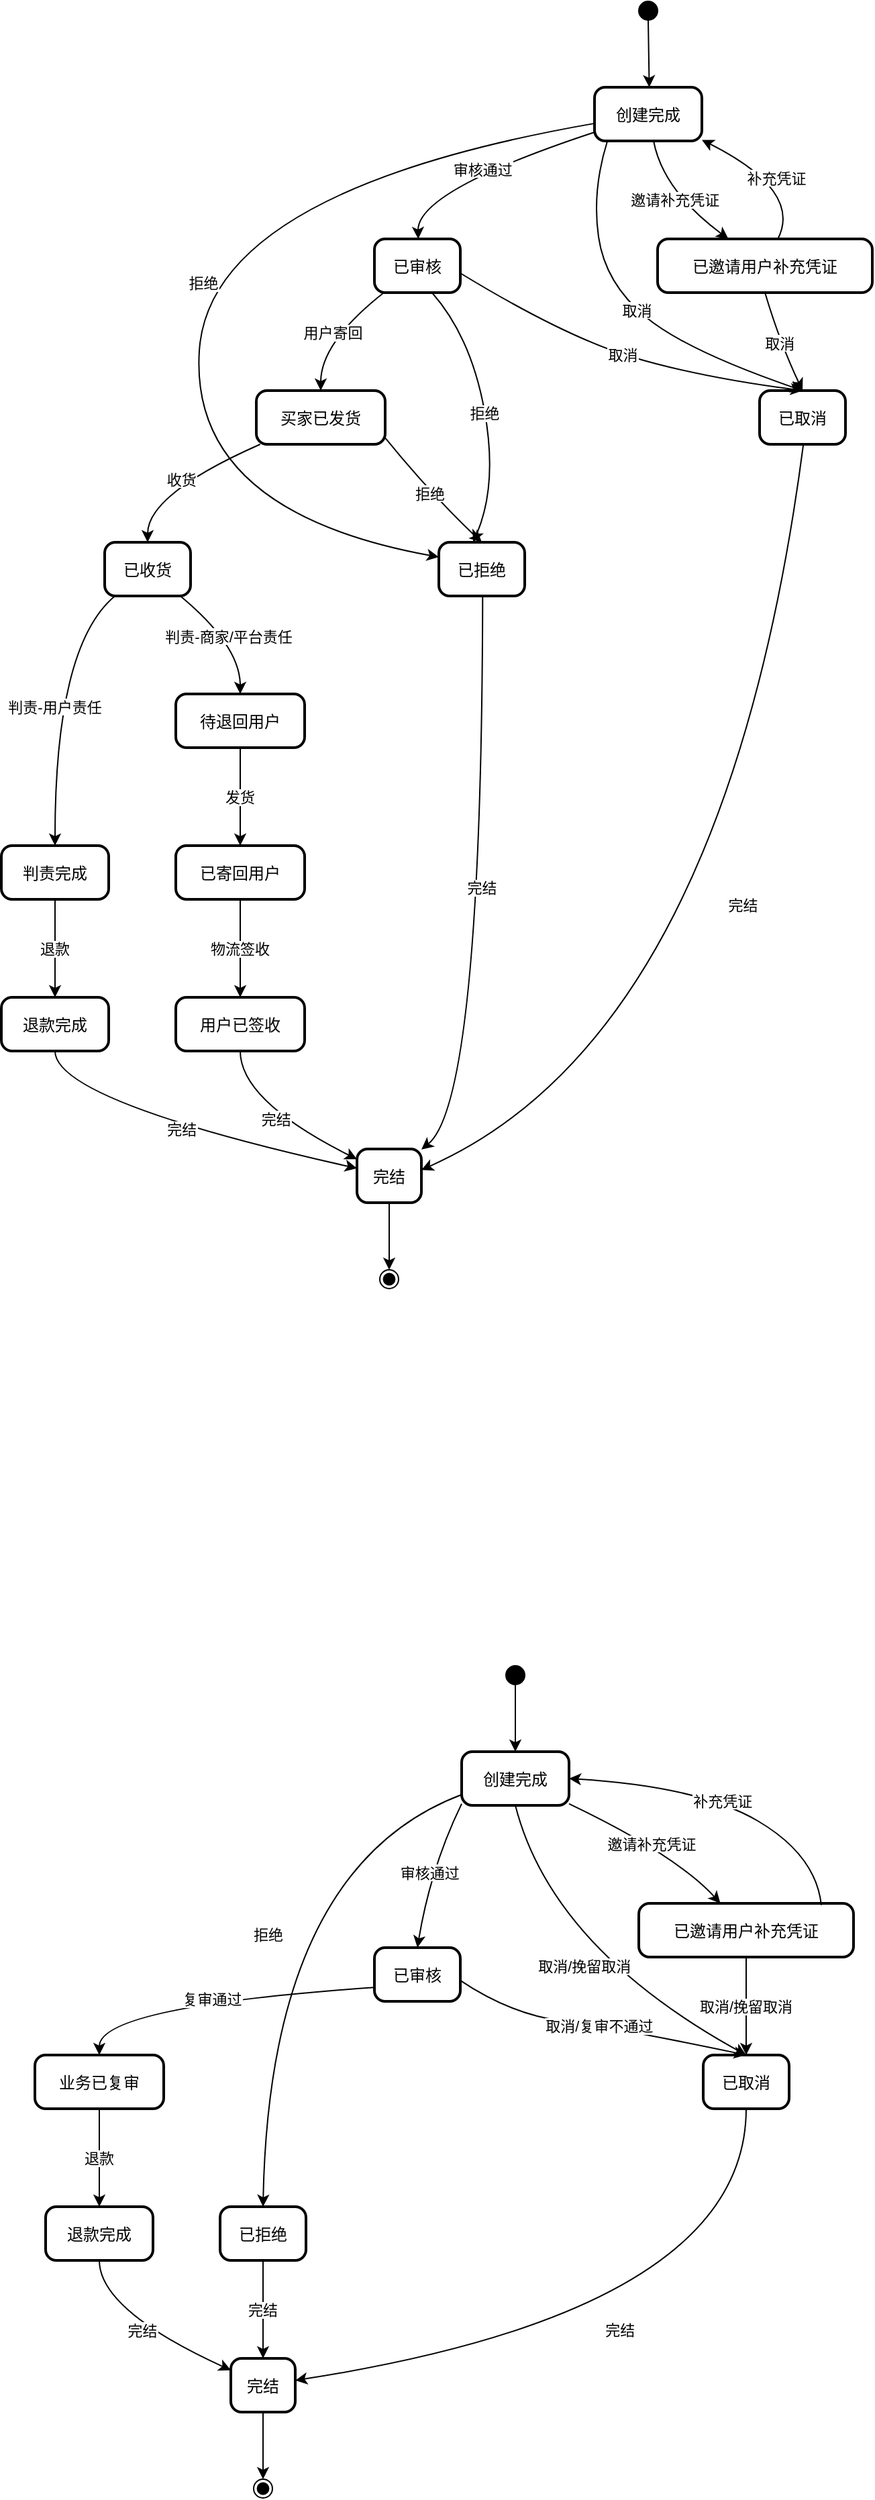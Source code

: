 <mxfile version="28.0.7">
  <diagram name="第 1 页" id="4yQItZhKM1FSXz17wNu8">
    <mxGraphModel dx="2593" dy="1258" grid="1" gridSize="10" guides="1" tooltips="1" connect="1" arrows="1" fold="1" page="1" pageScale="1" pageWidth="827" pageHeight="1169" math="0" shadow="0">
      <root>
        <mxCell id="0" />
        <mxCell id="1" parent="0" />
        <mxCell id="TzoFvlbPLDbw41ZiefUc-1" value="" style="ellipse;fillColor=strokeColor;" parent="1" vertex="1">
          <mxGeometry x="495" y="20" width="14" height="14" as="geometry" />
        </mxCell>
        <mxCell id="TzoFvlbPLDbw41ZiefUc-2" value="创建完成" style="rounded=1;arcSize=20;strokeWidth=2" parent="1" vertex="1">
          <mxGeometry x="462" y="84" width="80" height="40" as="geometry" />
        </mxCell>
        <mxCell id="TzoFvlbPLDbw41ZiefUc-3" value="已邀请用户补充凭证" style="rounded=1;arcSize=20;strokeWidth=2" parent="1" vertex="1">
          <mxGeometry x="509" y="197" width="160" height="40" as="geometry" />
        </mxCell>
        <mxCell id="TzoFvlbPLDbw41ZiefUc-4" value="已取消" style="rounded=1;arcSize=20;strokeWidth=2" parent="1" vertex="1">
          <mxGeometry x="585" y="310" width="64" height="40" as="geometry" />
        </mxCell>
        <mxCell id="TzoFvlbPLDbw41ZiefUc-5" value="已拒绝" style="rounded=1;arcSize=20;strokeWidth=2" parent="1" vertex="1">
          <mxGeometry x="346" y="423" width="64" height="40" as="geometry" />
        </mxCell>
        <mxCell id="TzoFvlbPLDbw41ZiefUc-6" value="已审核" style="rounded=1;arcSize=20;strokeWidth=2" parent="1" vertex="1">
          <mxGeometry x="298" y="197" width="64" height="40" as="geometry" />
        </mxCell>
        <mxCell id="TzoFvlbPLDbw41ZiefUc-7" value="买家已发货" style="rounded=1;arcSize=20;strokeWidth=2" parent="1" vertex="1">
          <mxGeometry x="210" y="310" width="96" height="40" as="geometry" />
        </mxCell>
        <mxCell id="TzoFvlbPLDbw41ZiefUc-8" value="已收货" style="rounded=1;arcSize=20;strokeWidth=2" parent="1" vertex="1">
          <mxGeometry x="97" y="423" width="64" height="40" as="geometry" />
        </mxCell>
        <mxCell id="TzoFvlbPLDbw41ZiefUc-9" value="判责完成" style="rounded=1;arcSize=20;strokeWidth=2" parent="1" vertex="1">
          <mxGeometry x="20" y="649" width="80" height="40" as="geometry" />
        </mxCell>
        <mxCell id="TzoFvlbPLDbw41ZiefUc-10" value="待退回用户" style="rounded=1;arcSize=20;strokeWidth=2" parent="1" vertex="1">
          <mxGeometry x="150" y="536" width="96" height="40" as="geometry" />
        </mxCell>
        <mxCell id="TzoFvlbPLDbw41ZiefUc-11" value="退款完成" style="rounded=1;arcSize=20;strokeWidth=2" parent="1" vertex="1">
          <mxGeometry x="20" y="762" width="80" height="40" as="geometry" />
        </mxCell>
        <mxCell id="TzoFvlbPLDbw41ZiefUc-12" value="完结" style="rounded=1;arcSize=20;strokeWidth=2" parent="1" vertex="1">
          <mxGeometry x="285" y="875" width="48" height="40" as="geometry" />
        </mxCell>
        <mxCell id="TzoFvlbPLDbw41ZiefUc-13" value="已寄回用户" style="rounded=1;arcSize=20;strokeWidth=2" parent="1" vertex="1">
          <mxGeometry x="150" y="649" width="96" height="40" as="geometry" />
        </mxCell>
        <mxCell id="TzoFvlbPLDbw41ZiefUc-14" value="用户已签收" style="rounded=1;arcSize=20;strokeWidth=2" parent="1" vertex="1">
          <mxGeometry x="150" y="762" width="96" height="40" as="geometry" />
        </mxCell>
        <mxCell id="TzoFvlbPLDbw41ZiefUc-15" value="" style="ellipse;shape=endState;fillColor=strokeColor;" parent="1" vertex="1">
          <mxGeometry x="302" y="965" width="14" height="14" as="geometry" />
        </mxCell>
        <mxCell id="TzoFvlbPLDbw41ZiefUc-16" value="" style="curved=1;startArrow=none;;exitX=0.53;exitY=1;entryX=0.51;entryY=0;rounded=0;" parent="1" source="TzoFvlbPLDbw41ZiefUc-1" target="TzoFvlbPLDbw41ZiefUc-2" edge="1">
          <mxGeometry relative="1" as="geometry">
            <Array as="points" />
          </mxGeometry>
        </mxCell>
        <mxCell id="TzoFvlbPLDbw41ZiefUc-17" value="邀请补充凭证" style="curved=1;startArrow=none;;exitX=0.55;exitY=1;entryX=0.33;entryY=0;rounded=0;" parent="1" source="TzoFvlbPLDbw41ZiefUc-2" target="TzoFvlbPLDbw41ZiefUc-3" edge="1">
          <mxGeometry relative="1" as="geometry">
            <Array as="points">
              <mxPoint x="513" y="161" />
            </Array>
          </mxGeometry>
        </mxCell>
        <mxCell id="TzoFvlbPLDbw41ZiefUc-18" value="取消" style="curved=1;startArrow=none;;exitX=0.12;exitY=1;entryX=0.5;entryY=0;rounded=0;entryDx=0;entryDy=0;" parent="1" source="TzoFvlbPLDbw41ZiefUc-2" target="TzoFvlbPLDbw41ZiefUc-4" edge="1">
          <mxGeometry relative="1" as="geometry">
            <Array as="points">
              <mxPoint x="460" y="161" />
              <mxPoint x="470" y="230" />
              <mxPoint x="530" y="280" />
            </Array>
          </mxGeometry>
        </mxCell>
        <mxCell id="TzoFvlbPLDbw41ZiefUc-19" value="拒绝" style="curved=1;startArrow=none;;exitX=0.01;exitY=0.67;entryX=0.01;entryY=0.28;rounded=0;" parent="1" source="TzoFvlbPLDbw41ZiefUc-2" target="TzoFvlbPLDbw41ZiefUc-5" edge="1">
          <mxGeometry relative="1" as="geometry">
            <Array as="points">
              <mxPoint x="175" y="161" />
              <mxPoint x="160" y="400" />
            </Array>
          </mxGeometry>
        </mxCell>
        <mxCell id="TzoFvlbPLDbw41ZiefUc-20" value="审核通过" style="curved=1;startArrow=none;;exitX=0.01;exitY=0.83;entryX=0.51;entryY=0;rounded=0;" parent="1" source="TzoFvlbPLDbw41ZiefUc-2" target="TzoFvlbPLDbw41ZiefUc-6" edge="1">
          <mxGeometry relative="1" as="geometry">
            <Array as="points">
              <mxPoint x="330" y="161" />
            </Array>
          </mxGeometry>
        </mxCell>
        <mxCell id="TzoFvlbPLDbw41ZiefUc-21" value="补充凭证" style="curved=1;startArrow=none;;exitX=0.56;exitY=0;entryX=1.01;entryY=0.99;rounded=0;" parent="1" source="TzoFvlbPLDbw41ZiefUc-3" target="TzoFvlbPLDbw41ZiefUc-2" edge="1">
          <mxGeometry relative="1" as="geometry">
            <Array as="points">
              <mxPoint x="617" y="161" />
            </Array>
          </mxGeometry>
        </mxCell>
        <mxCell id="TzoFvlbPLDbw41ZiefUc-22" value="取消" style="curved=1;startArrow=none;;exitX=0.5;exitY=1;entryX=0.5;entryY=0;rounded=0;entryDx=0;entryDy=0;" parent="1" source="TzoFvlbPLDbw41ZiefUc-3" target="TzoFvlbPLDbw41ZiefUc-4" edge="1">
          <mxGeometry relative="1" as="geometry">
            <Array as="points">
              <mxPoint x="600" y="274" />
            </Array>
          </mxGeometry>
        </mxCell>
        <mxCell id="TzoFvlbPLDbw41ZiefUc-23" value="取消" style="curved=1;startArrow=none;;exitX=1.01;exitY=0.64;entryX=0.5;entryY=0;rounded=0;entryDx=0;entryDy=0;" parent="1" source="TzoFvlbPLDbw41ZiefUc-6" target="TzoFvlbPLDbw41ZiefUc-4" edge="1">
          <mxGeometry relative="1" as="geometry">
            <Array as="points">
              <mxPoint x="440" y="270" />
              <mxPoint x="540" y="300" />
            </Array>
          </mxGeometry>
        </mxCell>
        <mxCell id="TzoFvlbPLDbw41ZiefUc-24" value="拒绝" style="curved=1;startArrow=none;;exitX=0.67;exitY=1;entryX=0.4;entryY=0;rounded=0;" parent="1" source="TzoFvlbPLDbw41ZiefUc-6" target="TzoFvlbPLDbw41ZiefUc-5" edge="1">
          <mxGeometry relative="1" as="geometry">
            <Array as="points">
              <mxPoint x="370" y="270" />
              <mxPoint x="390" y="380" />
            </Array>
          </mxGeometry>
        </mxCell>
        <mxCell id="TzoFvlbPLDbw41ZiefUc-25" value="用户寄回" style="curved=1;startArrow=none;;exitX=0.11;exitY=1;entryX=0.5;entryY=0;rounded=0;" parent="1" source="TzoFvlbPLDbw41ZiefUc-6" target="TzoFvlbPLDbw41ZiefUc-7" edge="1">
          <mxGeometry relative="1" as="geometry">
            <Array as="points">
              <mxPoint x="258" y="274" />
            </Array>
          </mxGeometry>
        </mxCell>
        <mxCell id="TzoFvlbPLDbw41ZiefUc-26" value="拒绝" style="curved=1;startArrow=none;;exitX=1;exitY=0.88;entryX=0.5;entryY=0;rounded=0;entryDx=0;entryDy=0;" parent="1" source="TzoFvlbPLDbw41ZiefUc-7" target="TzoFvlbPLDbw41ZiefUc-5" edge="1">
          <mxGeometry relative="1" as="geometry">
            <Array as="points">
              <mxPoint x="340" y="387" />
            </Array>
          </mxGeometry>
        </mxCell>
        <mxCell id="TzoFvlbPLDbw41ZiefUc-27" value="收货" style="curved=1;startArrow=none;;exitX=0.03;exitY=1;entryX=0.5;entryY=0;rounded=0;" parent="1" source="TzoFvlbPLDbw41ZiefUc-7" target="TzoFvlbPLDbw41ZiefUc-8" edge="1">
          <mxGeometry relative="1" as="geometry">
            <Array as="points">
              <mxPoint x="129" y="387" />
            </Array>
          </mxGeometry>
        </mxCell>
        <mxCell id="TzoFvlbPLDbw41ZiefUc-28" value="判责-用户责任" style="curved=1;startArrow=none;;exitX=0.12;exitY=1;entryX=0.5;entryY=0;rounded=0;" parent="1" source="TzoFvlbPLDbw41ZiefUc-8" target="TzoFvlbPLDbw41ZiefUc-9" edge="1">
          <mxGeometry relative="1" as="geometry">
            <Array as="points">
              <mxPoint x="60" y="500" />
            </Array>
          </mxGeometry>
        </mxCell>
        <mxCell id="TzoFvlbPLDbw41ZiefUc-29" value="判责-商家/平台责任" style="curved=1;startArrow=none;;exitX=0.88;exitY=1;entryX=0.5;entryY=0;rounded=0;" parent="1" source="TzoFvlbPLDbw41ZiefUc-8" target="TzoFvlbPLDbw41ZiefUc-10" edge="1">
          <mxGeometry relative="1" as="geometry">
            <Array as="points">
              <mxPoint x="198" y="500" />
            </Array>
          </mxGeometry>
        </mxCell>
        <mxCell id="TzoFvlbPLDbw41ZiefUc-30" value="退款" style="curved=1;startArrow=none;;exitX=0.5;exitY=1;entryX=0.5;entryY=0;rounded=0;" parent="1" source="TzoFvlbPLDbw41ZiefUc-9" target="TzoFvlbPLDbw41ZiefUc-11" edge="1">
          <mxGeometry relative="1" as="geometry">
            <Array as="points" />
          </mxGeometry>
        </mxCell>
        <mxCell id="TzoFvlbPLDbw41ZiefUc-31" value="完结" style="curved=1;startArrow=none;;exitX=0.5;exitY=1;entryX=0;entryY=0.36;rounded=0;" parent="1" source="TzoFvlbPLDbw41ZiefUc-11" target="TzoFvlbPLDbw41ZiefUc-12" edge="1">
          <mxGeometry relative="1" as="geometry">
            <Array as="points">
              <mxPoint x="60" y="839" />
            </Array>
          </mxGeometry>
        </mxCell>
        <mxCell id="TzoFvlbPLDbw41ZiefUc-32" value="发货" style="curved=1;startArrow=none;;exitX=0.5;exitY=1;entryX=0.5;entryY=0;rounded=0;" parent="1" source="TzoFvlbPLDbw41ZiefUc-10" target="TzoFvlbPLDbw41ZiefUc-13" edge="1">
          <mxGeometry relative="1" as="geometry">
            <Array as="points" />
          </mxGeometry>
        </mxCell>
        <mxCell id="TzoFvlbPLDbw41ZiefUc-33" value="物流签收" style="curved=1;startArrow=none;;exitX=0.5;exitY=1;entryX=0.5;entryY=0;rounded=0;" parent="1" source="TzoFvlbPLDbw41ZiefUc-13" target="TzoFvlbPLDbw41ZiefUc-14" edge="1">
          <mxGeometry relative="1" as="geometry">
            <Array as="points" />
          </mxGeometry>
        </mxCell>
        <mxCell id="TzoFvlbPLDbw41ZiefUc-34" value="完结" style="curved=1;startArrow=none;;exitX=0.5;exitY=1;entryX=0;entryY=0.19;rounded=0;" parent="1" source="TzoFvlbPLDbw41ZiefUc-14" target="TzoFvlbPLDbw41ZiefUc-12" edge="1">
          <mxGeometry relative="1" as="geometry">
            <Array as="points">
              <mxPoint x="198" y="839" />
            </Array>
          </mxGeometry>
        </mxCell>
        <mxCell id="TzoFvlbPLDbw41ZiefUc-35" value="完结" style="curved=1;startArrow=none;;exitX=0.51;exitY=1;entryX=1;entryY=0.01;rounded=0;" parent="1" source="TzoFvlbPLDbw41ZiefUc-5" target="TzoFvlbPLDbw41ZiefUc-12" edge="1">
          <mxGeometry relative="1" as="geometry">
            <Array as="points">
              <mxPoint x="378" y="839" />
            </Array>
          </mxGeometry>
        </mxCell>
        <mxCell id="TzoFvlbPLDbw41ZiefUc-36" value="完结" style="curved=1;startArrow=none;;exitX=0.51;exitY=1;entryX=1;entryY=0.39;rounded=0;" parent="1" source="TzoFvlbPLDbw41ZiefUc-4" target="TzoFvlbPLDbw41ZiefUc-12" edge="1">
          <mxGeometry relative="1" as="geometry">
            <Array as="points">
              <mxPoint x="560" y="790" />
            </Array>
          </mxGeometry>
        </mxCell>
        <mxCell id="TzoFvlbPLDbw41ZiefUc-37" value="" style="curved=1;startArrow=none;;exitX=0.5;exitY=1;entryX=0.5;entryY=0;rounded=0;" parent="1" source="TzoFvlbPLDbw41ZiefUc-12" target="TzoFvlbPLDbw41ZiefUc-15" edge="1">
          <mxGeometry relative="1" as="geometry">
            <Array as="points" />
          </mxGeometry>
        </mxCell>
        <mxCell id="GfPiX0NhnV7fmGX6SbUD-1" value="" style="ellipse;fillColor=strokeColor;" vertex="1" parent="1">
          <mxGeometry x="396" y="1260" width="14" height="14" as="geometry" />
        </mxCell>
        <mxCell id="GfPiX0NhnV7fmGX6SbUD-2" value="创建完成" style="rounded=1;arcSize=20;strokeWidth=2" vertex="1" parent="1">
          <mxGeometry x="363" y="1324" width="80" height="40" as="geometry" />
        </mxCell>
        <mxCell id="GfPiX0NhnV7fmGX6SbUD-3" value="已邀请用户补充凭证" style="rounded=1;arcSize=20;strokeWidth=2" vertex="1" parent="1">
          <mxGeometry x="495" y="1437" width="160" height="40" as="geometry" />
        </mxCell>
        <mxCell id="GfPiX0NhnV7fmGX6SbUD-4" value="已取消" style="rounded=1;arcSize=20;strokeWidth=2" vertex="1" parent="1">
          <mxGeometry x="543" y="1550" width="64" height="40" as="geometry" />
        </mxCell>
        <mxCell id="GfPiX0NhnV7fmGX6SbUD-5" value="已拒绝" style="rounded=1;arcSize=20;strokeWidth=2" vertex="1" parent="1">
          <mxGeometry x="183" y="1663" width="64" height="40" as="geometry" />
        </mxCell>
        <mxCell id="GfPiX0NhnV7fmGX6SbUD-6" value="已审核" style="rounded=1;arcSize=20;strokeWidth=2" vertex="1" parent="1">
          <mxGeometry x="298" y="1470" width="64" height="40" as="geometry" />
        </mxCell>
        <mxCell id="GfPiX0NhnV7fmGX6SbUD-7" value="业务已复审" style="rounded=1;arcSize=20;strokeWidth=2" vertex="1" parent="1">
          <mxGeometry x="45" y="1550" width="96" height="40" as="geometry" />
        </mxCell>
        <mxCell id="GfPiX0NhnV7fmGX6SbUD-8" value="退款完成" style="rounded=1;arcSize=20;strokeWidth=2" vertex="1" parent="1">
          <mxGeometry x="53" y="1663" width="80" height="40" as="geometry" />
        </mxCell>
        <mxCell id="GfPiX0NhnV7fmGX6SbUD-9" value="完结" style="rounded=1;arcSize=20;strokeWidth=2" vertex="1" parent="1">
          <mxGeometry x="191" y="1776" width="48" height="40" as="geometry" />
        </mxCell>
        <mxCell id="GfPiX0NhnV7fmGX6SbUD-10" value="" style="ellipse;shape=endState;fillColor=strokeColor;" vertex="1" parent="1">
          <mxGeometry x="208" y="1866" width="14" height="14" as="geometry" />
        </mxCell>
        <mxCell id="GfPiX0NhnV7fmGX6SbUD-11" value="" style="curved=1;startArrow=none;;exitX=0.51;exitY=1;entryX=0.5;entryY=0;rounded=0;" edge="1" parent="1" source="GfPiX0NhnV7fmGX6SbUD-1" target="GfPiX0NhnV7fmGX6SbUD-2">
          <mxGeometry relative="1" as="geometry">
            <Array as="points" />
          </mxGeometry>
        </mxCell>
        <mxCell id="GfPiX0NhnV7fmGX6SbUD-12" value="邀请补充凭证" style="curved=1;startArrow=none;;exitX=1;exitY=0.97;entryX=0.38;entryY=0;rounded=0;" edge="1" parent="1" source="GfPiX0NhnV7fmGX6SbUD-2" target="GfPiX0NhnV7fmGX6SbUD-3">
          <mxGeometry relative="1" as="geometry">
            <Array as="points">
              <mxPoint x="523" y="1401" />
            </Array>
          </mxGeometry>
        </mxCell>
        <mxCell id="GfPiX0NhnV7fmGX6SbUD-13" value="取消/挽留取消" style="curved=1;startArrow=none;;exitX=0.5;exitY=1;entryX=0.5;entryY=0;rounded=0;entryDx=0;entryDy=0;" edge="1" parent="1" source="GfPiX0NhnV7fmGX6SbUD-2" target="GfPiX0NhnV7fmGX6SbUD-4">
          <mxGeometry relative="1" as="geometry">
            <Array as="points">
              <mxPoint x="430" y="1470" />
            </Array>
          </mxGeometry>
        </mxCell>
        <mxCell id="GfPiX0NhnV7fmGX6SbUD-14" value="拒绝" style="curved=1;startArrow=none;;exitX=0;exitY=0.8;entryX=0.5;entryY=0;rounded=0;" edge="1" parent="1" source="GfPiX0NhnV7fmGX6SbUD-2" target="GfPiX0NhnV7fmGX6SbUD-5">
          <mxGeometry relative="1" as="geometry">
            <Array as="points">
              <mxPoint x="220" y="1410" />
            </Array>
          </mxGeometry>
        </mxCell>
        <mxCell id="GfPiX0NhnV7fmGX6SbUD-15" value="审核通过" style="curved=1;startArrow=none;;exitX=0;exitY=0.97;entryX=0.5;entryY=0;rounded=0;" edge="1" parent="1" source="GfPiX0NhnV7fmGX6SbUD-2" target="GfPiX0NhnV7fmGX6SbUD-6">
          <mxGeometry relative="1" as="geometry">
            <Array as="points">
              <mxPoint x="340" y="1410" />
            </Array>
          </mxGeometry>
        </mxCell>
        <mxCell id="GfPiX0NhnV7fmGX6SbUD-16" value="补充凭证" style="curved=1;startArrow=none;;exitX=0.85;exitY=0.033;entryX=1;entryY=0.5;rounded=0;exitDx=0;exitDy=0;exitPerimeter=0;entryDx=0;entryDy=0;" edge="1" parent="1" source="GfPiX0NhnV7fmGX6SbUD-3" target="GfPiX0NhnV7fmGX6SbUD-2">
          <mxGeometry relative="1" as="geometry">
            <Array as="points">
              <mxPoint x="627" y="1401" />
              <mxPoint x="540" y="1350" />
            </Array>
          </mxGeometry>
        </mxCell>
        <mxCell id="GfPiX0NhnV7fmGX6SbUD-17" value="取消/挽留取消" style="curved=1;startArrow=none;;exitX=0.5;exitY=1;entryX=0.5;entryY=0;rounded=0;" edge="1" parent="1" source="GfPiX0NhnV7fmGX6SbUD-3" target="GfPiX0NhnV7fmGX6SbUD-4">
          <mxGeometry relative="1" as="geometry">
            <Array as="points" />
          </mxGeometry>
        </mxCell>
        <mxCell id="GfPiX0NhnV7fmGX6SbUD-18" value="复审通过" style="curved=1;startArrow=none;;exitX=0;exitY=0.74;entryX=0.5;entryY=0;rounded=0;" edge="1" parent="1" source="GfPiX0NhnV7fmGX6SbUD-6" target="GfPiX0NhnV7fmGX6SbUD-7">
          <mxGeometry relative="1" as="geometry">
            <Array as="points">
              <mxPoint x="93" y="1514" />
            </Array>
          </mxGeometry>
        </mxCell>
        <mxCell id="GfPiX0NhnV7fmGX6SbUD-19" value="取消/复审不通过" style="curved=1;startArrow=none;;exitX=1;exitY=0.61;entryX=0.5;entryY=0;rounded=0;entryDx=0;entryDy=0;" edge="1" parent="1" source="GfPiX0NhnV7fmGX6SbUD-6" target="GfPiX0NhnV7fmGX6SbUD-4">
          <mxGeometry relative="1" as="geometry">
            <Array as="points">
              <mxPoint x="400" y="1520" />
              <mxPoint x="480" y="1530" />
            </Array>
          </mxGeometry>
        </mxCell>
        <mxCell id="GfPiX0NhnV7fmGX6SbUD-20" value="退款" style="curved=1;startArrow=none;;exitX=0.5;exitY=1;entryX=0.5;entryY=0;rounded=0;" edge="1" parent="1" source="GfPiX0NhnV7fmGX6SbUD-7" target="GfPiX0NhnV7fmGX6SbUD-8">
          <mxGeometry relative="1" as="geometry">
            <Array as="points" />
          </mxGeometry>
        </mxCell>
        <mxCell id="GfPiX0NhnV7fmGX6SbUD-21" value="完结" style="curved=1;startArrow=none;;exitX=0.5;exitY=1;entryX=0;entryY=0.22;rounded=0;" edge="1" parent="1" source="GfPiX0NhnV7fmGX6SbUD-8" target="GfPiX0NhnV7fmGX6SbUD-9">
          <mxGeometry relative="1" as="geometry">
            <Array as="points">
              <mxPoint x="93" y="1740" />
            </Array>
          </mxGeometry>
        </mxCell>
        <mxCell id="GfPiX0NhnV7fmGX6SbUD-22" value="完结" style="curved=1;startArrow=none;;exitX=0.5;exitY=1;entryX=0.5;entryY=0;rounded=0;" edge="1" parent="1" source="GfPiX0NhnV7fmGX6SbUD-5" target="GfPiX0NhnV7fmGX6SbUD-9">
          <mxGeometry relative="1" as="geometry">
            <Array as="points" />
          </mxGeometry>
        </mxCell>
        <mxCell id="GfPiX0NhnV7fmGX6SbUD-23" value="完结" style="curved=1;startArrow=none;;exitX=0.5;exitY=1;entryX=1;entryY=0.41;rounded=0;" edge="1" parent="1" source="GfPiX0NhnV7fmGX6SbUD-4" target="GfPiX0NhnV7fmGX6SbUD-9">
          <mxGeometry relative="1" as="geometry">
            <Array as="points">
              <mxPoint x="575" y="1740" />
            </Array>
          </mxGeometry>
        </mxCell>
        <mxCell id="GfPiX0NhnV7fmGX6SbUD-24" value="" style="curved=1;startArrow=none;;exitX=0.5;exitY=1;entryX=0.5;entryY=0;rounded=0;" edge="1" parent="1" source="GfPiX0NhnV7fmGX6SbUD-9" target="GfPiX0NhnV7fmGX6SbUD-10">
          <mxGeometry relative="1" as="geometry">
            <Array as="points" />
          </mxGeometry>
        </mxCell>
      </root>
    </mxGraphModel>
  </diagram>
</mxfile>
